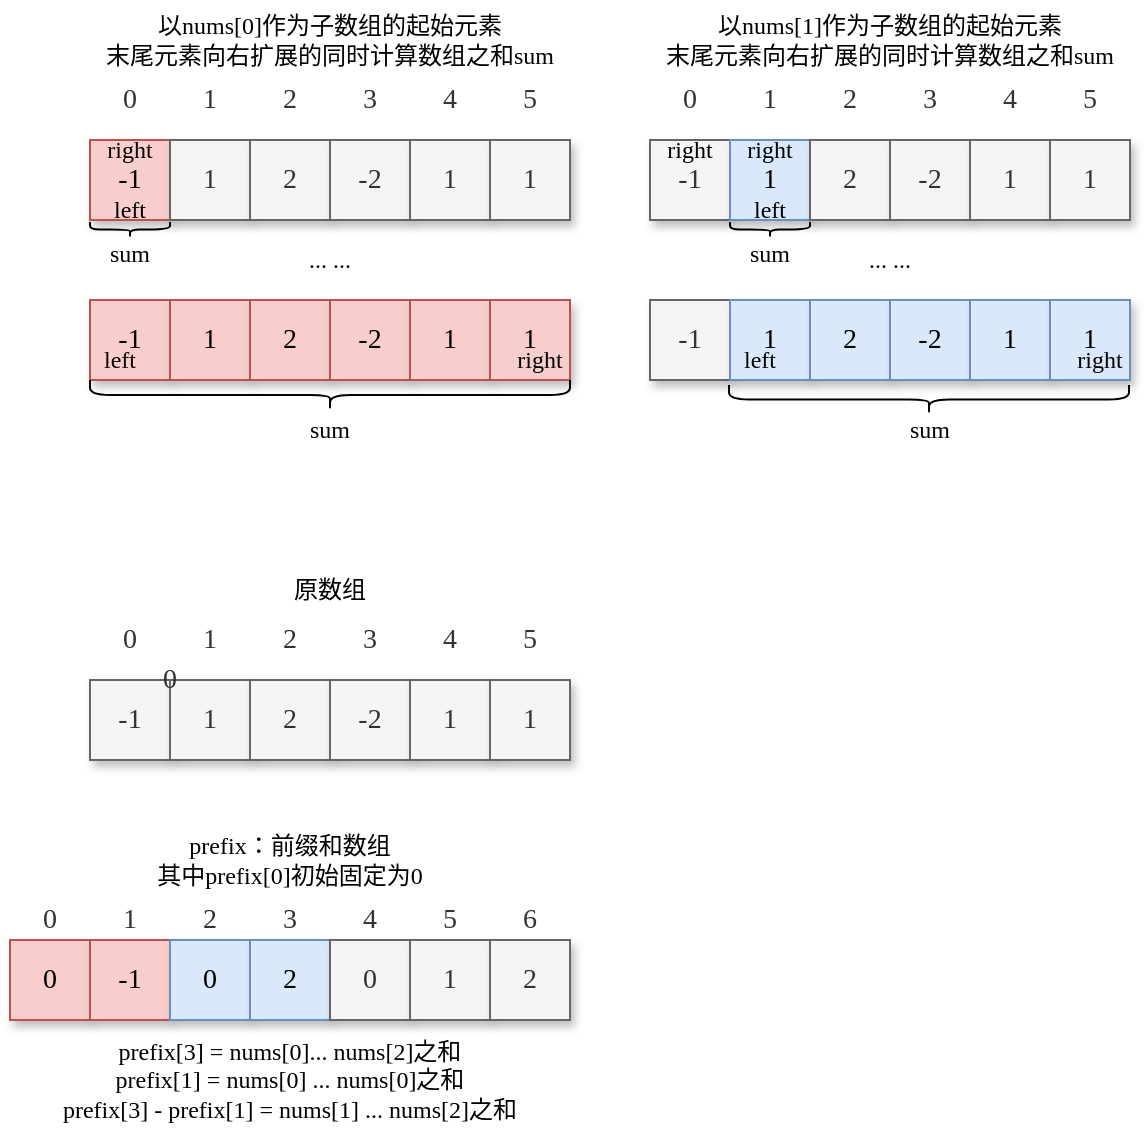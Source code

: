 <mxfile version="16.4.3" type="github">
  <diagram id="KClsczuqVtMZOjO609A7" name="第 1 页">
    <mxGraphModel dx="613" dy="328" grid="1" gridSize="10" guides="1" tooltips="1" connect="1" arrows="1" fold="1" page="1" pageScale="1" pageWidth="827" pageHeight="1169" background="#ffffff" math="0" shadow="0">
      <root>
        <mxCell id="0" />
        <mxCell id="1" parent="0" />
        <mxCell id="UFGrrsGST6fgBgzvhQ0c-117" value="&lt;font style=&quot;font-size: 14px&quot; face=&quot;Comic Sans MS&quot;&gt;0&lt;/font&gt;" style="rounded=0;whiteSpace=wrap;html=1;fillColor=#f8cecc;strokeColor=#b85450;shadow=1;" vertex="1" parent="1">
          <mxGeometry x="280" y="520" width="40" height="40" as="geometry" />
        </mxCell>
        <mxCell id="UFGrrsGST6fgBgzvhQ0c-1" value="&lt;font style=&quot;font-size: 14px&quot; face=&quot;Comic Sans MS&quot;&gt;-1&lt;/font&gt;" style="rounded=0;whiteSpace=wrap;html=1;fillColor=#f8cecc;strokeColor=#b85450;shadow=1;" vertex="1" parent="1">
          <mxGeometry x="320" y="120" width="40" height="40" as="geometry" />
        </mxCell>
        <mxCell id="UFGrrsGST6fgBgzvhQ0c-2" value="&lt;font style=&quot;font-size: 14px&quot; face=&quot;Comic Sans MS&quot;&gt;1&lt;/font&gt;" style="rounded=0;whiteSpace=wrap;html=1;fillColor=#f5f5f5;strokeColor=#666666;fontColor=#333333;shadow=1;" vertex="1" parent="1">
          <mxGeometry x="360" y="120" width="40" height="40" as="geometry" />
        </mxCell>
        <mxCell id="UFGrrsGST6fgBgzvhQ0c-3" value="&lt;font style=&quot;font-size: 14px&quot; face=&quot;Comic Sans MS&quot;&gt;2&lt;/font&gt;" style="rounded=0;whiteSpace=wrap;html=1;fillColor=#f5f5f5;strokeColor=#666666;fontColor=#333333;shadow=1;" vertex="1" parent="1">
          <mxGeometry x="400" y="120" width="40" height="40" as="geometry" />
        </mxCell>
        <mxCell id="UFGrrsGST6fgBgzvhQ0c-4" value="&lt;font style=&quot;font-size: 14px&quot; face=&quot;Comic Sans MS&quot;&gt;-2&lt;/font&gt;" style="rounded=0;whiteSpace=wrap;html=1;fillColor=#f5f5f5;strokeColor=#666666;fontColor=#333333;shadow=1;" vertex="1" parent="1">
          <mxGeometry x="440" y="120" width="40" height="40" as="geometry" />
        </mxCell>
        <mxCell id="UFGrrsGST6fgBgzvhQ0c-17" value="&lt;font style=&quot;font-size: 14px&quot; face=&quot;Comic Sans MS&quot;&gt;0&lt;/font&gt;" style="rounded=0;whiteSpace=wrap;html=1;fillColor=#f5f5f5;strokeColor=#666666;fontColor=#333333;shadow=1;opacity=0;" vertex="1" parent="1">
          <mxGeometry x="320" y="80" width="40" height="40" as="geometry" />
        </mxCell>
        <mxCell id="UFGrrsGST6fgBgzvhQ0c-18" value="&lt;font style=&quot;font-size: 14px&quot; face=&quot;Comic Sans MS&quot;&gt;1&lt;/font&gt;" style="rounded=0;whiteSpace=wrap;html=1;fillColor=#f5f5f5;strokeColor=#666666;fontColor=#333333;shadow=1;opacity=0;" vertex="1" parent="1">
          <mxGeometry x="360" y="80" width="40" height="40" as="geometry" />
        </mxCell>
        <mxCell id="UFGrrsGST6fgBgzvhQ0c-19" value="&lt;font style=&quot;font-size: 14px&quot; face=&quot;Comic Sans MS&quot;&gt;2&lt;/font&gt;" style="rounded=0;whiteSpace=wrap;html=1;fillColor=#f5f5f5;strokeColor=#666666;fontColor=#333333;shadow=1;opacity=0;" vertex="1" parent="1">
          <mxGeometry x="400" y="80" width="40" height="40" as="geometry" />
        </mxCell>
        <mxCell id="UFGrrsGST6fgBgzvhQ0c-20" value="&lt;font style=&quot;font-size: 14px&quot; face=&quot;Comic Sans MS&quot;&gt;3&lt;/font&gt;" style="rounded=0;whiteSpace=wrap;html=1;fillColor=#f5f5f5;strokeColor=#666666;fontColor=#333333;shadow=1;opacity=0;" vertex="1" parent="1">
          <mxGeometry x="440" y="80" width="40" height="40" as="geometry" />
        </mxCell>
        <mxCell id="UFGrrsGST6fgBgzvhQ0c-28" value="&lt;font style=&quot;font-size: 14px&quot; face=&quot;Comic Sans MS&quot;&gt;1&lt;/font&gt;" style="rounded=0;whiteSpace=wrap;html=1;fillColor=#f5f5f5;strokeColor=#666666;fontColor=#333333;shadow=1;" vertex="1" parent="1">
          <mxGeometry x="480" y="120" width="40" height="40" as="geometry" />
        </mxCell>
        <mxCell id="UFGrrsGST6fgBgzvhQ0c-29" value="&lt;font style=&quot;font-size: 14px&quot; face=&quot;Comic Sans MS&quot;&gt;1&lt;/font&gt;" style="rounded=0;whiteSpace=wrap;html=1;fillColor=#f5f5f5;strokeColor=#666666;fontColor=#333333;shadow=1;" vertex="1" parent="1">
          <mxGeometry x="520" y="120" width="40" height="40" as="geometry" />
        </mxCell>
        <mxCell id="UFGrrsGST6fgBgzvhQ0c-30" value="&lt;font style=&quot;font-size: 14px&quot; face=&quot;Comic Sans MS&quot;&gt;4&lt;/font&gt;" style="rounded=0;whiteSpace=wrap;html=1;fillColor=#f5f5f5;strokeColor=#666666;fontColor=#333333;shadow=1;opacity=0;" vertex="1" parent="1">
          <mxGeometry x="480" y="80" width="40" height="40" as="geometry" />
        </mxCell>
        <mxCell id="UFGrrsGST6fgBgzvhQ0c-31" value="&lt;font style=&quot;font-size: 14px&quot; face=&quot;Comic Sans MS&quot;&gt;5&lt;/font&gt;" style="rounded=0;whiteSpace=wrap;html=1;fillColor=#f5f5f5;strokeColor=#666666;fontColor=#333333;shadow=1;opacity=0;" vertex="1" parent="1">
          <mxGeometry x="520" y="80" width="40" height="40" as="geometry" />
        </mxCell>
        <mxCell id="UFGrrsGST6fgBgzvhQ0c-33" value="&lt;font face=&quot;Comic Sans MS&quot;&gt;left&lt;/font&gt;" style="text;html=1;strokeColor=none;fillColor=none;align=center;verticalAlign=middle;whiteSpace=wrap;rounded=0;" vertex="1" parent="1">
          <mxGeometry x="320" y="150" width="40" height="10" as="geometry" />
        </mxCell>
        <mxCell id="UFGrrsGST6fgBgzvhQ0c-34" value="&lt;font face=&quot;Comic Sans MS&quot;&gt;right&lt;/font&gt;" style="text;html=1;strokeColor=none;fillColor=none;align=center;verticalAlign=middle;whiteSpace=wrap;rounded=0;" vertex="1" parent="1">
          <mxGeometry x="320" y="120" width="40" height="10" as="geometry" />
        </mxCell>
        <mxCell id="UFGrrsGST6fgBgzvhQ0c-43" value="&lt;font style=&quot;font-size: 14px&quot; face=&quot;Comic Sans MS&quot;&gt;-1&lt;/font&gt;" style="rounded=0;whiteSpace=wrap;html=1;fillColor=#f8cecc;strokeColor=#b85450;shadow=1;" vertex="1" parent="1">
          <mxGeometry x="320" y="200" width="40" height="40" as="geometry" />
        </mxCell>
        <mxCell id="UFGrrsGST6fgBgzvhQ0c-44" value="&lt;font style=&quot;font-size: 14px&quot; face=&quot;Comic Sans MS&quot;&gt;1&lt;/font&gt;" style="rounded=0;whiteSpace=wrap;html=1;fillColor=#f8cecc;strokeColor=#b85450;shadow=1;" vertex="1" parent="1">
          <mxGeometry x="360" y="200" width="40" height="40" as="geometry" />
        </mxCell>
        <mxCell id="UFGrrsGST6fgBgzvhQ0c-45" value="&lt;font style=&quot;font-size: 14px&quot; face=&quot;Comic Sans MS&quot;&gt;2&lt;/font&gt;" style="rounded=0;whiteSpace=wrap;html=1;fillColor=#f8cecc;strokeColor=#b85450;shadow=1;" vertex="1" parent="1">
          <mxGeometry x="400" y="200" width="40" height="40" as="geometry" />
        </mxCell>
        <mxCell id="UFGrrsGST6fgBgzvhQ0c-46" value="&lt;font style=&quot;font-size: 14px&quot; face=&quot;Comic Sans MS&quot;&gt;-2&lt;/font&gt;" style="rounded=0;whiteSpace=wrap;html=1;fillColor=#f8cecc;strokeColor=#b85450;shadow=1;" vertex="1" parent="1">
          <mxGeometry x="440" y="200" width="40" height="40" as="geometry" />
        </mxCell>
        <mxCell id="UFGrrsGST6fgBgzvhQ0c-47" value="&lt;font style=&quot;font-size: 14px&quot; face=&quot;Comic Sans MS&quot;&gt;1&lt;/font&gt;" style="rounded=0;whiteSpace=wrap;html=1;fillColor=#f8cecc;strokeColor=#b85450;shadow=1;" vertex="1" parent="1">
          <mxGeometry x="480" y="200" width="40" height="40" as="geometry" />
        </mxCell>
        <mxCell id="UFGrrsGST6fgBgzvhQ0c-48" value="&lt;font style=&quot;font-size: 14px&quot; face=&quot;Comic Sans MS&quot;&gt;1&lt;/font&gt;" style="rounded=0;whiteSpace=wrap;html=1;fillColor=#f8cecc;strokeColor=#b85450;shadow=1;" vertex="1" parent="1">
          <mxGeometry x="520" y="200" width="40" height="40" as="geometry" />
        </mxCell>
        <mxCell id="UFGrrsGST6fgBgzvhQ0c-49" value="&lt;font face=&quot;Comic Sans MS&quot;&gt;left&lt;/font&gt;" style="text;html=1;strokeColor=none;fillColor=none;align=center;verticalAlign=middle;whiteSpace=wrap;rounded=0;" vertex="1" parent="1">
          <mxGeometry x="320" y="220" width="30" height="20" as="geometry" />
        </mxCell>
        <mxCell id="UFGrrsGST6fgBgzvhQ0c-50" value="&lt;font face=&quot;Comic Sans MS&quot;&gt;right&lt;/font&gt;" style="text;html=1;strokeColor=none;fillColor=none;align=center;verticalAlign=middle;whiteSpace=wrap;rounded=0;" vertex="1" parent="1">
          <mxGeometry x="530" y="220" width="30" height="20" as="geometry" />
        </mxCell>
        <mxCell id="UFGrrsGST6fgBgzvhQ0c-51" value="&lt;font style=&quot;font-size: 14px&quot; face=&quot;Comic Sans MS&quot;&gt;-1&lt;/font&gt;" style="rounded=0;whiteSpace=wrap;html=1;fillColor=#f5f5f5;strokeColor=#666666;shadow=1;fontColor=#333333;" vertex="1" parent="1">
          <mxGeometry x="600" y="120" width="40" height="40" as="geometry" />
        </mxCell>
        <mxCell id="UFGrrsGST6fgBgzvhQ0c-52" value="&lt;font style=&quot;font-size: 14px&quot; face=&quot;Comic Sans MS&quot;&gt;1&lt;/font&gt;" style="rounded=0;whiteSpace=wrap;html=1;fillColor=#dae8fc;strokeColor=#6c8ebf;shadow=1;" vertex="1" parent="1">
          <mxGeometry x="640" y="120" width="40" height="40" as="geometry" />
        </mxCell>
        <mxCell id="UFGrrsGST6fgBgzvhQ0c-53" value="&lt;font style=&quot;font-size: 14px&quot; face=&quot;Comic Sans MS&quot;&gt;2&lt;/font&gt;" style="rounded=0;whiteSpace=wrap;html=1;fillColor=#f5f5f5;strokeColor=#666666;fontColor=#333333;shadow=1;" vertex="1" parent="1">
          <mxGeometry x="680" y="120" width="40" height="40" as="geometry" />
        </mxCell>
        <mxCell id="UFGrrsGST6fgBgzvhQ0c-54" value="&lt;font style=&quot;font-size: 14px&quot; face=&quot;Comic Sans MS&quot;&gt;-2&lt;/font&gt;" style="rounded=0;whiteSpace=wrap;html=1;fillColor=#f5f5f5;strokeColor=#666666;fontColor=#333333;shadow=1;" vertex="1" parent="1">
          <mxGeometry x="720" y="120" width="40" height="40" as="geometry" />
        </mxCell>
        <mxCell id="UFGrrsGST6fgBgzvhQ0c-55" value="&lt;font style=&quot;font-size: 14px&quot; face=&quot;Comic Sans MS&quot;&gt;1&lt;/font&gt;" style="rounded=0;whiteSpace=wrap;html=1;fillColor=#f5f5f5;strokeColor=#666666;fontColor=#333333;shadow=1;" vertex="1" parent="1">
          <mxGeometry x="760" y="120" width="40" height="40" as="geometry" />
        </mxCell>
        <mxCell id="UFGrrsGST6fgBgzvhQ0c-56" value="&lt;font style=&quot;font-size: 14px&quot; face=&quot;Comic Sans MS&quot;&gt;1&lt;/font&gt;" style="rounded=0;whiteSpace=wrap;html=1;fillColor=#f5f5f5;strokeColor=#666666;fontColor=#333333;shadow=1;" vertex="1" parent="1">
          <mxGeometry x="800" y="120" width="40" height="40" as="geometry" />
        </mxCell>
        <mxCell id="UFGrrsGST6fgBgzvhQ0c-57" value="&lt;font face=&quot;Comic Sans MS&quot;&gt;left&lt;/font&gt;" style="text;html=1;strokeColor=none;fillColor=none;align=center;verticalAlign=middle;whiteSpace=wrap;rounded=0;" vertex="1" parent="1">
          <mxGeometry x="640" y="150" width="40" height="10" as="geometry" />
        </mxCell>
        <mxCell id="UFGrrsGST6fgBgzvhQ0c-58" value="&lt;font face=&quot;Comic Sans MS&quot;&gt;right&lt;/font&gt;" style="text;html=1;strokeColor=none;fillColor=none;align=center;verticalAlign=middle;whiteSpace=wrap;rounded=0;" vertex="1" parent="1">
          <mxGeometry x="640" y="120" width="40" height="10" as="geometry" />
        </mxCell>
        <mxCell id="UFGrrsGST6fgBgzvhQ0c-67" value="&lt;font style=&quot;font-size: 14px&quot; face=&quot;Comic Sans MS&quot;&gt;-1&lt;/font&gt;" style="rounded=0;whiteSpace=wrap;html=1;fillColor=#f5f5f5;strokeColor=#666666;shadow=1;fontColor=#333333;" vertex="1" parent="1">
          <mxGeometry x="600" y="200" width="40" height="40" as="geometry" />
        </mxCell>
        <mxCell id="UFGrrsGST6fgBgzvhQ0c-68" value="&lt;font style=&quot;font-size: 14px&quot; face=&quot;Comic Sans MS&quot;&gt;1&lt;/font&gt;" style="rounded=0;whiteSpace=wrap;html=1;fillColor=#dae8fc;strokeColor=#6c8ebf;shadow=1;" vertex="1" parent="1">
          <mxGeometry x="640" y="200" width="40" height="40" as="geometry" />
        </mxCell>
        <mxCell id="UFGrrsGST6fgBgzvhQ0c-69" value="&lt;font style=&quot;font-size: 14px&quot; face=&quot;Comic Sans MS&quot;&gt;2&lt;/font&gt;" style="rounded=0;whiteSpace=wrap;html=1;fillColor=#dae8fc;strokeColor=#6c8ebf;shadow=1;" vertex="1" parent="1">
          <mxGeometry x="680" y="200" width="40" height="40" as="geometry" />
        </mxCell>
        <mxCell id="UFGrrsGST6fgBgzvhQ0c-70" value="&lt;font style=&quot;font-size: 14px&quot; face=&quot;Comic Sans MS&quot;&gt;-2&lt;/font&gt;" style="rounded=0;whiteSpace=wrap;html=1;fillColor=#dae8fc;strokeColor=#6c8ebf;shadow=1;" vertex="1" parent="1">
          <mxGeometry x="720" y="200" width="40" height="40" as="geometry" />
        </mxCell>
        <mxCell id="UFGrrsGST6fgBgzvhQ0c-71" value="&lt;font style=&quot;font-size: 14px&quot; face=&quot;Comic Sans MS&quot;&gt;1&lt;/font&gt;" style="rounded=0;whiteSpace=wrap;html=1;fillColor=#dae8fc;strokeColor=#6c8ebf;shadow=1;" vertex="1" parent="1">
          <mxGeometry x="760" y="200" width="40" height="40" as="geometry" />
        </mxCell>
        <mxCell id="UFGrrsGST6fgBgzvhQ0c-72" value="&lt;font style=&quot;font-size: 14px&quot; face=&quot;Comic Sans MS&quot;&gt;1&lt;/font&gt;" style="rounded=0;whiteSpace=wrap;html=1;fillColor=#dae8fc;strokeColor=#6c8ebf;shadow=1;" vertex="1" parent="1">
          <mxGeometry x="800" y="200" width="40" height="40" as="geometry" />
        </mxCell>
        <mxCell id="UFGrrsGST6fgBgzvhQ0c-73" value="&lt;font face=&quot;Comic Sans MS&quot;&gt;left&lt;/font&gt;" style="text;html=1;strokeColor=none;fillColor=none;align=center;verticalAlign=middle;whiteSpace=wrap;rounded=0;" vertex="1" parent="1">
          <mxGeometry x="640" y="220" width="30" height="20" as="geometry" />
        </mxCell>
        <mxCell id="UFGrrsGST6fgBgzvhQ0c-74" value="&lt;font face=&quot;Comic Sans MS&quot;&gt;right&lt;/font&gt;" style="text;html=1;strokeColor=none;fillColor=none;align=center;verticalAlign=middle;whiteSpace=wrap;rounded=0;" vertex="1" parent="1">
          <mxGeometry x="810" y="220" width="30" height="20" as="geometry" />
        </mxCell>
        <mxCell id="UFGrrsGST6fgBgzvhQ0c-75" value="... ..." style="text;html=1;strokeColor=none;fillColor=none;align=center;verticalAlign=middle;whiteSpace=wrap;rounded=0;fontFamily=Comic Sans MS;" vertex="1" parent="1">
          <mxGeometry x="320" y="160" width="240" height="40" as="geometry" />
        </mxCell>
        <mxCell id="UFGrrsGST6fgBgzvhQ0c-77" value="... ..." style="text;html=1;strokeColor=none;fillColor=none;align=center;verticalAlign=middle;whiteSpace=wrap;rounded=0;fontFamily=Comic Sans MS;" vertex="1" parent="1">
          <mxGeometry x="600" y="160" width="240" height="40" as="geometry" />
        </mxCell>
        <mxCell id="UFGrrsGST6fgBgzvhQ0c-78" value="&lt;font style=&quot;font-size: 14px&quot; face=&quot;Comic Sans MS&quot;&gt;0&lt;/font&gt;" style="rounded=0;whiteSpace=wrap;html=1;fillColor=#f5f5f5;strokeColor=#666666;fontColor=#333333;shadow=1;opacity=0;" vertex="1" parent="1">
          <mxGeometry x="600" y="80" width="40" height="40" as="geometry" />
        </mxCell>
        <mxCell id="UFGrrsGST6fgBgzvhQ0c-79" value="&lt;font style=&quot;font-size: 14px&quot; face=&quot;Comic Sans MS&quot;&gt;1&lt;/font&gt;" style="rounded=0;whiteSpace=wrap;html=1;fillColor=#f5f5f5;strokeColor=#666666;fontColor=#333333;shadow=1;opacity=0;" vertex="1" parent="1">
          <mxGeometry x="640" y="80" width="40" height="40" as="geometry" />
        </mxCell>
        <mxCell id="UFGrrsGST6fgBgzvhQ0c-80" value="&lt;font style=&quot;font-size: 14px&quot; face=&quot;Comic Sans MS&quot;&gt;2&lt;/font&gt;" style="rounded=0;whiteSpace=wrap;html=1;fillColor=#f5f5f5;strokeColor=#666666;fontColor=#333333;shadow=1;opacity=0;" vertex="1" parent="1">
          <mxGeometry x="680" y="80" width="40" height="40" as="geometry" />
        </mxCell>
        <mxCell id="UFGrrsGST6fgBgzvhQ0c-81" value="&lt;font style=&quot;font-size: 14px&quot; face=&quot;Comic Sans MS&quot;&gt;3&lt;/font&gt;" style="rounded=0;whiteSpace=wrap;html=1;fillColor=#f5f5f5;strokeColor=#666666;fontColor=#333333;shadow=1;opacity=0;" vertex="1" parent="1">
          <mxGeometry x="720" y="80" width="40" height="40" as="geometry" />
        </mxCell>
        <mxCell id="UFGrrsGST6fgBgzvhQ0c-82" value="&lt;font style=&quot;font-size: 14px&quot; face=&quot;Comic Sans MS&quot;&gt;4&lt;/font&gt;" style="rounded=0;whiteSpace=wrap;html=1;fillColor=#f5f5f5;strokeColor=#666666;fontColor=#333333;shadow=1;opacity=0;" vertex="1" parent="1">
          <mxGeometry x="760" y="80" width="40" height="40" as="geometry" />
        </mxCell>
        <mxCell id="UFGrrsGST6fgBgzvhQ0c-83" value="&lt;font style=&quot;font-size: 14px&quot; face=&quot;Comic Sans MS&quot;&gt;5&lt;/font&gt;" style="rounded=0;whiteSpace=wrap;html=1;fillColor=#f5f5f5;strokeColor=#666666;fontColor=#333333;shadow=1;opacity=0;" vertex="1" parent="1">
          <mxGeometry x="800" y="80" width="40" height="40" as="geometry" />
        </mxCell>
        <mxCell id="UFGrrsGST6fgBgzvhQ0c-84" value="&lt;font face=&quot;Comic Sans MS&quot;&gt;right&lt;/font&gt;" style="text;html=1;strokeColor=none;fillColor=none;align=center;verticalAlign=middle;whiteSpace=wrap;rounded=0;" vertex="1" parent="1">
          <mxGeometry x="600" y="120" width="40" height="10" as="geometry" />
        </mxCell>
        <mxCell id="UFGrrsGST6fgBgzvhQ0c-85" value="" style="shape=curlyBracket;whiteSpace=wrap;html=1;rounded=1;flipH=1;fontFamily=Comic Sans MS;rotation=90;" vertex="1" parent="1">
          <mxGeometry x="432.5" y="127.5" width="15" height="240" as="geometry" />
        </mxCell>
        <mxCell id="UFGrrsGST6fgBgzvhQ0c-86" value="sum" style="text;html=1;strokeColor=none;fillColor=none;align=center;verticalAlign=middle;whiteSpace=wrap;rounded=0;fontFamily=Comic Sans MS;" vertex="1" parent="1">
          <mxGeometry x="410" y="260" width="60" height="10" as="geometry" />
        </mxCell>
        <mxCell id="UFGrrsGST6fgBgzvhQ0c-87" value="" style="shape=curlyBracket;whiteSpace=wrap;html=1;rounded=1;flipH=1;fontFamily=Comic Sans MS;rotation=90;" vertex="1" parent="1">
          <mxGeometry x="732.25" y="149.75" width="14.5" height="200" as="geometry" />
        </mxCell>
        <mxCell id="UFGrrsGST6fgBgzvhQ0c-88" value="sum" style="text;html=1;strokeColor=none;fillColor=none;align=center;verticalAlign=middle;whiteSpace=wrap;rounded=0;fontFamily=Comic Sans MS;" vertex="1" parent="1">
          <mxGeometry x="709.5" y="260" width="60" height="10" as="geometry" />
        </mxCell>
        <mxCell id="UFGrrsGST6fgBgzvhQ0c-89" value="" style="shape=curlyBracket;whiteSpace=wrap;html=1;rounded=1;flipH=1;fontFamily=Comic Sans MS;rotation=90;" vertex="1" parent="1">
          <mxGeometry x="336.25" y="144.75" width="7.5" height="40" as="geometry" />
        </mxCell>
        <mxCell id="UFGrrsGST6fgBgzvhQ0c-90" value="sum" style="text;html=1;strokeColor=none;fillColor=none;align=center;verticalAlign=middle;whiteSpace=wrap;rounded=0;fontFamily=Comic Sans MS;" vertex="1" parent="1">
          <mxGeometry x="320" y="169.5" width="40" height="15.25" as="geometry" />
        </mxCell>
        <mxCell id="UFGrrsGST6fgBgzvhQ0c-91" value="" style="shape=curlyBracket;whiteSpace=wrap;html=1;rounded=1;flipH=1;fontFamily=Comic Sans MS;rotation=90;" vertex="1" parent="1">
          <mxGeometry x="656.25" y="144.75" width="7.5" height="40" as="geometry" />
        </mxCell>
        <mxCell id="UFGrrsGST6fgBgzvhQ0c-92" value="sum" style="text;html=1;strokeColor=none;fillColor=none;align=center;verticalAlign=middle;whiteSpace=wrap;rounded=0;fontFamily=Comic Sans MS;" vertex="1" parent="1">
          <mxGeometry x="640" y="169.5" width="40" height="15.25" as="geometry" />
        </mxCell>
        <mxCell id="UFGrrsGST6fgBgzvhQ0c-93" value="以nums[0]作为子数组的起始元素&lt;br&gt;&lt;div class=&quot;okr-block-clipboard&quot;&gt;&lt;/div&gt;&lt;div&gt;末尾元素向右扩展的同时计算数组之和sum&lt;/div&gt;" style="text;html=1;strokeColor=none;fillColor=none;align=center;verticalAlign=middle;whiteSpace=wrap;rounded=0;fontFamily=Comic Sans MS;" vertex="1" parent="1">
          <mxGeometry x="320" y="50" width="240" height="40" as="geometry" />
        </mxCell>
        <mxCell id="UFGrrsGST6fgBgzvhQ0c-94" value="以nums[1]作为子数组的起始元素&lt;br&gt;&lt;div class=&quot;okr-block-clipboard&quot;&gt;&lt;/div&gt;&lt;div&gt;末尾元素向右扩展的同时计算数组之和sum&lt;/div&gt;" style="text;html=1;strokeColor=none;fillColor=none;align=center;verticalAlign=middle;whiteSpace=wrap;rounded=0;fontFamily=Comic Sans MS;" vertex="1" parent="1">
          <mxGeometry x="600" y="50" width="240" height="40" as="geometry" />
        </mxCell>
        <mxCell id="UFGrrsGST6fgBgzvhQ0c-95" value="&lt;font style=&quot;font-size: 14px&quot; face=&quot;Comic Sans MS&quot;&gt;-1&lt;/font&gt;" style="rounded=0;whiteSpace=wrap;html=1;fillColor=#f5f5f5;strokeColor=#666666;shadow=1;fontColor=#333333;" vertex="1" parent="1">
          <mxGeometry x="320" y="390" width="40" height="40" as="geometry" />
        </mxCell>
        <mxCell id="UFGrrsGST6fgBgzvhQ0c-96" value="&lt;font style=&quot;font-size: 14px&quot; face=&quot;Comic Sans MS&quot;&gt;1&lt;/font&gt;" style="rounded=0;whiteSpace=wrap;html=1;fillColor=#f5f5f5;strokeColor=#666666;fontColor=#333333;shadow=1;" vertex="1" parent="1">
          <mxGeometry x="360" y="390" width="40" height="40" as="geometry" />
        </mxCell>
        <mxCell id="UFGrrsGST6fgBgzvhQ0c-97" value="&lt;font style=&quot;font-size: 14px&quot; face=&quot;Comic Sans MS&quot;&gt;2&lt;/font&gt;" style="rounded=0;whiteSpace=wrap;html=1;fillColor=#f5f5f5;strokeColor=#666666;fontColor=#333333;shadow=1;" vertex="1" parent="1">
          <mxGeometry x="400" y="390" width="40" height="40" as="geometry" />
        </mxCell>
        <mxCell id="UFGrrsGST6fgBgzvhQ0c-98" value="&lt;font style=&quot;font-size: 14px&quot; face=&quot;Comic Sans MS&quot;&gt;-2&lt;/font&gt;" style="rounded=0;whiteSpace=wrap;html=1;fillColor=#f5f5f5;strokeColor=#666666;fontColor=#333333;shadow=1;" vertex="1" parent="1">
          <mxGeometry x="440" y="390" width="40" height="40" as="geometry" />
        </mxCell>
        <mxCell id="UFGrrsGST6fgBgzvhQ0c-99" value="&lt;font style=&quot;font-size: 14px&quot; face=&quot;Comic Sans MS&quot;&gt;0&lt;/font&gt;" style="rounded=0;whiteSpace=wrap;html=1;fillColor=#f5f5f5;strokeColor=#666666;fontColor=#333333;shadow=1;opacity=0;" vertex="1" parent="1">
          <mxGeometry x="320" y="350" width="40" height="40" as="geometry" />
        </mxCell>
        <mxCell id="UFGrrsGST6fgBgzvhQ0c-100" value="&lt;font style=&quot;font-size: 14px&quot; face=&quot;Comic Sans MS&quot;&gt;1&lt;/font&gt;" style="rounded=0;whiteSpace=wrap;html=1;fillColor=#f5f5f5;strokeColor=#666666;fontColor=#333333;shadow=1;opacity=0;" vertex="1" parent="1">
          <mxGeometry x="360" y="350" width="40" height="40" as="geometry" />
        </mxCell>
        <mxCell id="UFGrrsGST6fgBgzvhQ0c-101" value="&lt;font style=&quot;font-size: 14px&quot; face=&quot;Comic Sans MS&quot;&gt;2&lt;/font&gt;" style="rounded=0;whiteSpace=wrap;html=1;fillColor=#f5f5f5;strokeColor=#666666;fontColor=#333333;shadow=1;opacity=0;" vertex="1" parent="1">
          <mxGeometry x="400" y="350" width="40" height="40" as="geometry" />
        </mxCell>
        <mxCell id="UFGrrsGST6fgBgzvhQ0c-102" value="&lt;font style=&quot;font-size: 14px&quot; face=&quot;Comic Sans MS&quot;&gt;3&lt;/font&gt;" style="rounded=0;whiteSpace=wrap;html=1;fillColor=#f5f5f5;strokeColor=#666666;fontColor=#333333;shadow=1;opacity=0;" vertex="1" parent="1">
          <mxGeometry x="440" y="350" width="40" height="40" as="geometry" />
        </mxCell>
        <mxCell id="UFGrrsGST6fgBgzvhQ0c-103" value="&lt;font style=&quot;font-size: 14px&quot; face=&quot;Comic Sans MS&quot;&gt;1&lt;/font&gt;" style="rounded=0;whiteSpace=wrap;html=1;fillColor=#f5f5f5;strokeColor=#666666;fontColor=#333333;shadow=1;" vertex="1" parent="1">
          <mxGeometry x="480" y="390" width="40" height="40" as="geometry" />
        </mxCell>
        <mxCell id="UFGrrsGST6fgBgzvhQ0c-104" value="&lt;font style=&quot;font-size: 14px&quot; face=&quot;Comic Sans MS&quot;&gt;1&lt;/font&gt;" style="rounded=0;whiteSpace=wrap;html=1;fillColor=#f5f5f5;strokeColor=#666666;fontColor=#333333;shadow=1;" vertex="1" parent="1">
          <mxGeometry x="520" y="390" width="40" height="40" as="geometry" />
        </mxCell>
        <mxCell id="UFGrrsGST6fgBgzvhQ0c-105" value="&lt;font style=&quot;font-size: 14px&quot; face=&quot;Comic Sans MS&quot;&gt;4&lt;/font&gt;" style="rounded=0;whiteSpace=wrap;html=1;fillColor=#f5f5f5;strokeColor=#666666;fontColor=#333333;shadow=1;opacity=0;" vertex="1" parent="1">
          <mxGeometry x="480" y="350" width="40" height="40" as="geometry" />
        </mxCell>
        <mxCell id="UFGrrsGST6fgBgzvhQ0c-106" value="&lt;font style=&quot;font-size: 14px&quot; face=&quot;Comic Sans MS&quot;&gt;5&lt;/font&gt;" style="rounded=0;whiteSpace=wrap;html=1;fillColor=#f5f5f5;strokeColor=#666666;fontColor=#333333;shadow=1;opacity=0;" vertex="1" parent="1">
          <mxGeometry x="520" y="350" width="40" height="40" as="geometry" />
        </mxCell>
        <mxCell id="UFGrrsGST6fgBgzvhQ0c-110" value="原数组" style="text;html=1;strokeColor=none;fillColor=none;align=center;verticalAlign=middle;whiteSpace=wrap;rounded=0;fontFamily=Comic Sans MS;" vertex="1" parent="1">
          <mxGeometry x="320" y="330" width="240" height="30" as="geometry" />
        </mxCell>
        <mxCell id="UFGrrsGST6fgBgzvhQ0c-111" value="&lt;font style=&quot;font-size: 14px&quot; face=&quot;Comic Sans MS&quot;&gt;-1&lt;/font&gt;" style="rounded=0;whiteSpace=wrap;html=1;fillColor=#f8cecc;strokeColor=#b85450;shadow=1;" vertex="1" parent="1">
          <mxGeometry x="320" y="520" width="40" height="40" as="geometry" />
        </mxCell>
        <mxCell id="UFGrrsGST6fgBgzvhQ0c-112" value="&lt;font style=&quot;font-size: 14px&quot; face=&quot;Comic Sans MS&quot;&gt;0&lt;/font&gt;" style="rounded=0;whiteSpace=wrap;html=1;fillColor=#dae8fc;strokeColor=#6c8ebf;shadow=1;" vertex="1" parent="1">
          <mxGeometry x="360" y="520" width="40" height="40" as="geometry" />
        </mxCell>
        <mxCell id="UFGrrsGST6fgBgzvhQ0c-113" value="&lt;font style=&quot;font-size: 14px&quot; face=&quot;Comic Sans MS&quot;&gt;2&lt;/font&gt;" style="rounded=0;whiteSpace=wrap;html=1;fillColor=#dae8fc;strokeColor=#6c8ebf;shadow=1;" vertex="1" parent="1">
          <mxGeometry x="400" y="520" width="40" height="40" as="geometry" />
        </mxCell>
        <mxCell id="UFGrrsGST6fgBgzvhQ0c-114" value="&lt;font style=&quot;font-size: 14px&quot; face=&quot;Comic Sans MS&quot;&gt;0&lt;/font&gt;" style="rounded=0;whiteSpace=wrap;html=1;fillColor=#f5f5f5;strokeColor=#666666;fontColor=#333333;shadow=1;" vertex="1" parent="1">
          <mxGeometry x="440" y="520" width="40" height="40" as="geometry" />
        </mxCell>
        <mxCell id="UFGrrsGST6fgBgzvhQ0c-115" value="&lt;font style=&quot;font-size: 14px&quot; face=&quot;Comic Sans MS&quot;&gt;1&lt;/font&gt;" style="rounded=0;whiteSpace=wrap;html=1;fillColor=#f5f5f5;strokeColor=#666666;fontColor=#333333;shadow=1;" vertex="1" parent="1">
          <mxGeometry x="480" y="520" width="40" height="40" as="geometry" />
        </mxCell>
        <mxCell id="UFGrrsGST6fgBgzvhQ0c-116" value="&lt;font style=&quot;font-size: 14px&quot; face=&quot;Comic Sans MS&quot;&gt;2&lt;/font&gt;" style="rounded=0;whiteSpace=wrap;html=1;fillColor=#f5f5f5;strokeColor=#666666;fontColor=#333333;shadow=1;" vertex="1" parent="1">
          <mxGeometry x="520" y="520" width="40" height="40" as="geometry" />
        </mxCell>
        <mxCell id="UFGrrsGST6fgBgzvhQ0c-118" value="prefix：前缀和数组&lt;br&gt;其中prefix[0]初始固定为0" style="text;html=1;strokeColor=none;fillColor=none;align=center;verticalAlign=middle;whiteSpace=wrap;rounded=0;fontFamily=Comic Sans MS;" vertex="1" parent="1">
          <mxGeometry x="280" y="460" width="280" height="40" as="geometry" />
        </mxCell>
        <mxCell id="UFGrrsGST6fgBgzvhQ0c-119" value="&lt;font style=&quot;font-size: 14px&quot; face=&quot;Comic Sans MS&quot;&gt;1&lt;/font&gt;" style="rounded=0;whiteSpace=wrap;html=1;fillColor=#f5f5f5;strokeColor=#666666;fontColor=#333333;shadow=1;opacity=0;" vertex="1" parent="1">
          <mxGeometry x="320" y="500" width="40" height="20" as="geometry" />
        </mxCell>
        <mxCell id="UFGrrsGST6fgBgzvhQ0c-120" value="&lt;font style=&quot;font-size: 14px&quot; face=&quot;Comic Sans MS&quot;&gt;0&lt;/font&gt;" style="rounded=0;whiteSpace=wrap;html=1;fillColor=#f5f5f5;strokeColor=#666666;fontColor=#333333;shadow=1;opacity=0;" vertex="1" parent="1">
          <mxGeometry x="340" y="370" width="40" height="40" as="geometry" />
        </mxCell>
        <mxCell id="UFGrrsGST6fgBgzvhQ0c-121" value="&lt;font style=&quot;font-size: 14px&quot; face=&quot;Comic Sans MS&quot;&gt;2&lt;/font&gt;" style="rounded=0;whiteSpace=wrap;html=1;fillColor=#f5f5f5;strokeColor=#666666;fontColor=#333333;shadow=1;opacity=0;" vertex="1" parent="1">
          <mxGeometry x="360" y="500" width="40" height="20" as="geometry" />
        </mxCell>
        <mxCell id="UFGrrsGST6fgBgzvhQ0c-122" value="&lt;font style=&quot;font-size: 14px&quot; face=&quot;Comic Sans MS&quot;&gt;0&lt;/font&gt;" style="rounded=0;whiteSpace=wrap;html=1;fillColor=#f5f5f5;strokeColor=#666666;fontColor=#333333;shadow=1;opacity=0;" vertex="1" parent="1">
          <mxGeometry x="280" y="500" width="40" height="20" as="geometry" />
        </mxCell>
        <mxCell id="UFGrrsGST6fgBgzvhQ0c-123" value="&lt;font style=&quot;font-size: 14px&quot; face=&quot;Comic Sans MS&quot;&gt;3&lt;/font&gt;" style="rounded=0;whiteSpace=wrap;html=1;fillColor=#f5f5f5;strokeColor=#666666;fontColor=#333333;shadow=1;opacity=0;" vertex="1" parent="1">
          <mxGeometry x="400" y="500" width="40" height="20" as="geometry" />
        </mxCell>
        <mxCell id="UFGrrsGST6fgBgzvhQ0c-124" value="&lt;font style=&quot;font-size: 14px&quot; face=&quot;Comic Sans MS&quot;&gt;4&lt;/font&gt;" style="rounded=0;whiteSpace=wrap;html=1;fillColor=#f5f5f5;strokeColor=#666666;fontColor=#333333;shadow=1;opacity=0;" vertex="1" parent="1">
          <mxGeometry x="440" y="500" width="40" height="20" as="geometry" />
        </mxCell>
        <mxCell id="UFGrrsGST6fgBgzvhQ0c-125" value="&lt;font style=&quot;font-size: 14px&quot; face=&quot;Comic Sans MS&quot;&gt;5&lt;/font&gt;" style="rounded=0;whiteSpace=wrap;html=1;fillColor=#f5f5f5;strokeColor=#666666;fontColor=#333333;shadow=1;opacity=0;" vertex="1" parent="1">
          <mxGeometry x="480" y="500" width="40" height="20" as="geometry" />
        </mxCell>
        <mxCell id="UFGrrsGST6fgBgzvhQ0c-126" value="&lt;font style=&quot;font-size: 14px&quot; face=&quot;Comic Sans MS&quot;&gt;6&lt;/font&gt;" style="rounded=0;whiteSpace=wrap;html=1;fillColor=#f5f5f5;strokeColor=#666666;fontColor=#333333;shadow=1;opacity=0;" vertex="1" parent="1">
          <mxGeometry x="520" y="500" width="40" height="20" as="geometry" />
        </mxCell>
        <mxCell id="UFGrrsGST6fgBgzvhQ0c-131" value="prefix[3] = nums[0]... nums[2]之和&lt;br&gt;prefix[1] = nums[0] ... nums[0]之和&lt;br&gt;prefix[3] - prefix[1] = nums[1] ... nums[2]之和" style="text;html=1;strokeColor=none;fillColor=none;align=center;verticalAlign=middle;whiteSpace=wrap;rounded=0;fontFamily=Comic Sans MS;" vertex="1" parent="1">
          <mxGeometry x="280" y="560" width="280" height="60" as="geometry" />
        </mxCell>
      </root>
    </mxGraphModel>
  </diagram>
</mxfile>
